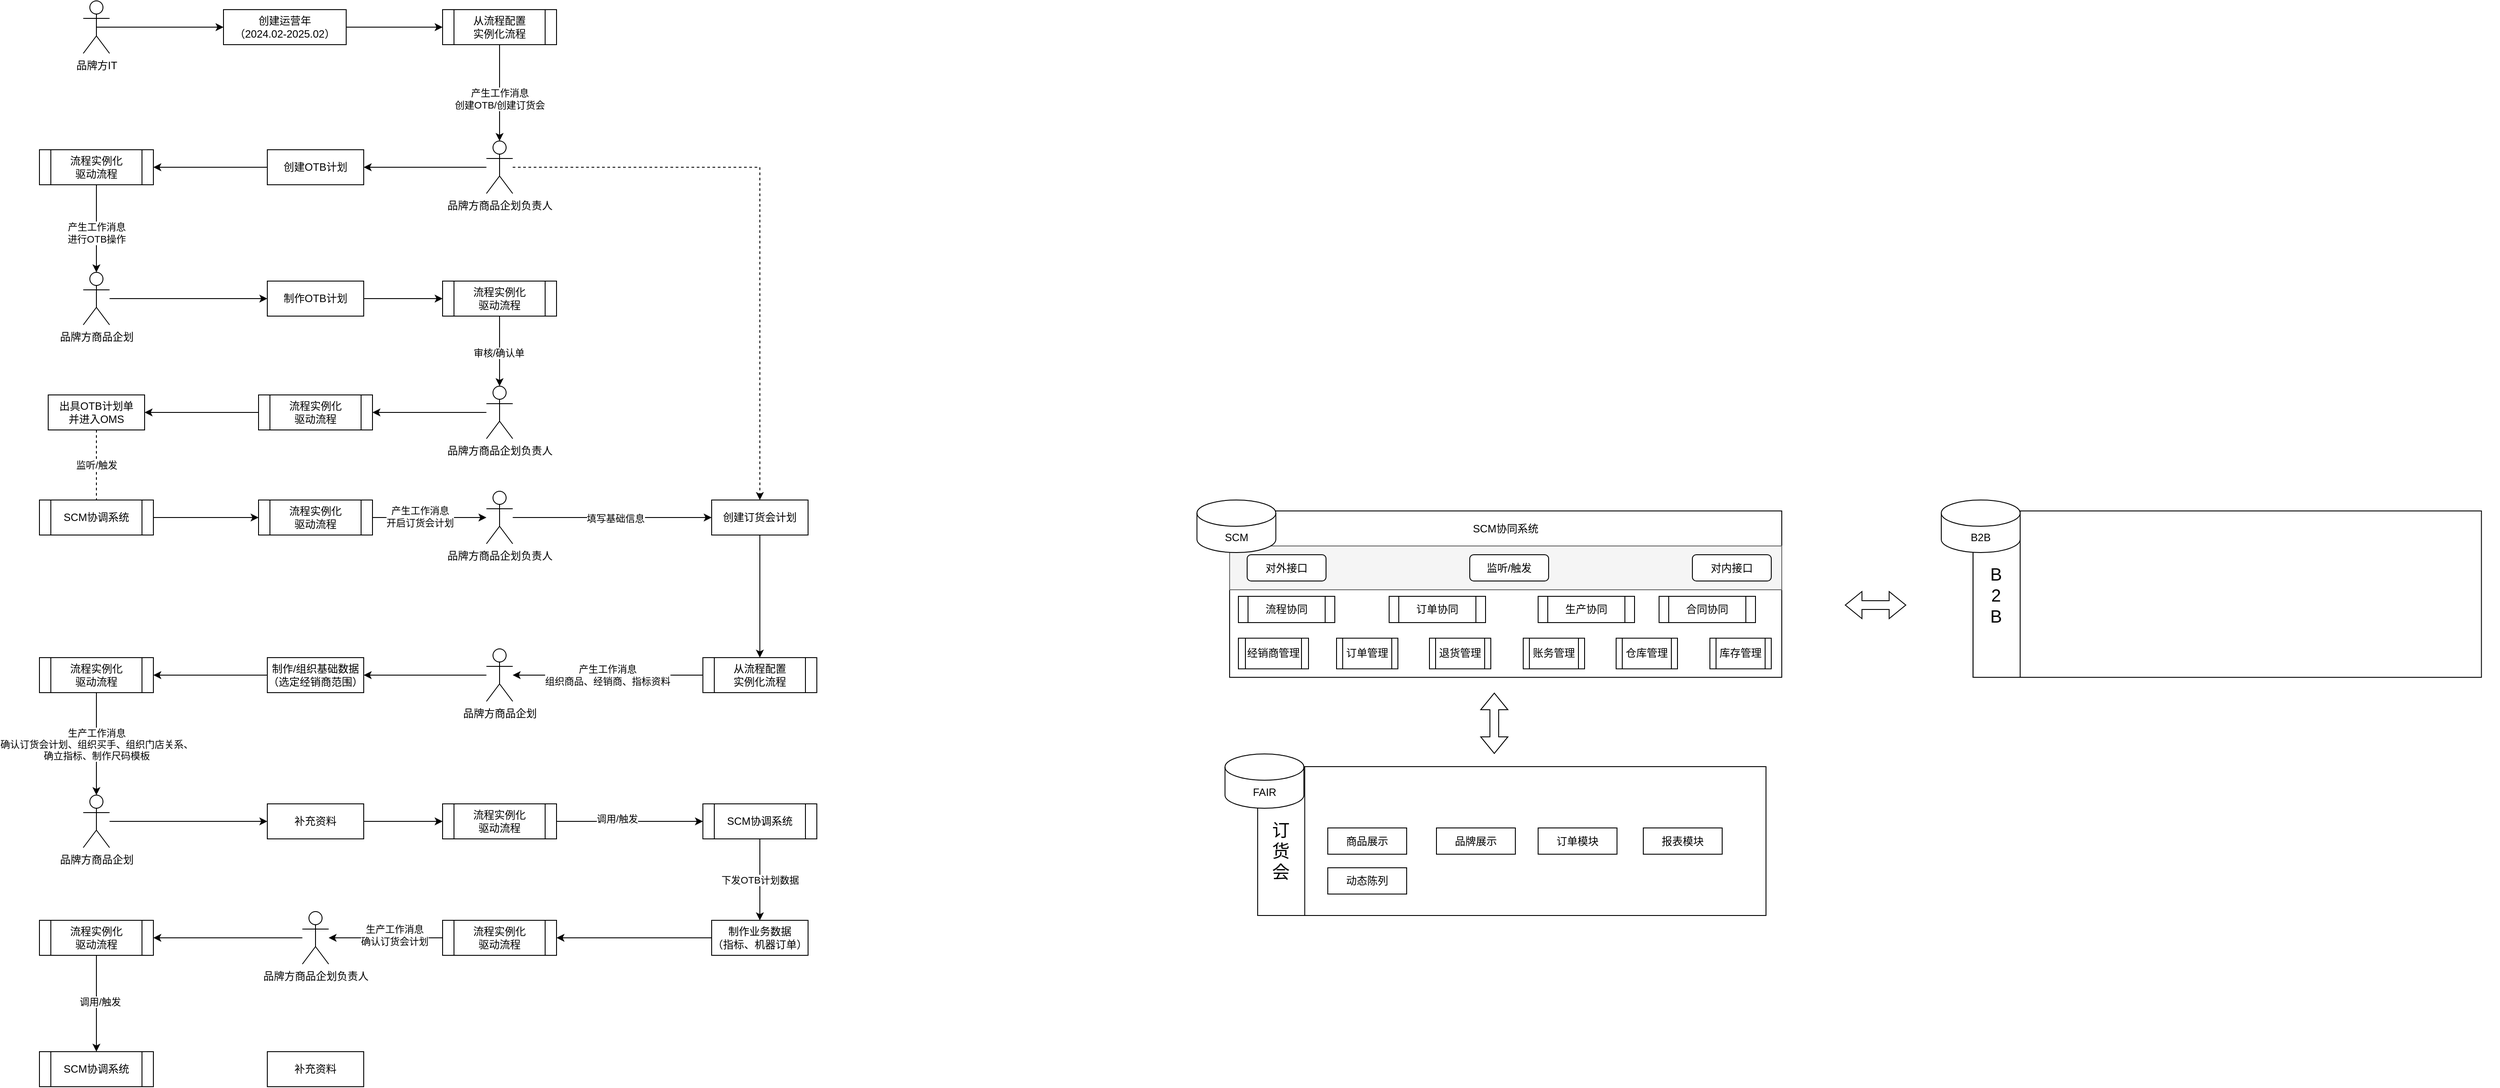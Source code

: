 <mxfile version="21.4.0" type="github">
  <diagram id="C5RBs43oDa-KdzZeNtuy" name="Page-1">
    <mxGraphModel dx="1434" dy="773" grid="1" gridSize="10" guides="1" tooltips="1" connect="1" arrows="1" fold="1" page="1" pageScale="1" pageWidth="827" pageHeight="1169" math="0" shadow="0">
      <root>
        <mxCell id="WIyWlLk6GJQsqaUBKTNV-0" />
        <mxCell id="WIyWlLk6GJQsqaUBKTNV-1" parent="WIyWlLk6GJQsqaUBKTNV-0" />
        <mxCell id="kj9RH1DjGObXgaocPHAw-4" style="edgeStyle=orthogonalEdgeStyle;rounded=0;orthogonalLoop=1;jettySize=auto;html=1;exitX=0.5;exitY=0.5;exitDx=0;exitDy=0;exitPerimeter=0;" parent="WIyWlLk6GJQsqaUBKTNV-1" source="kj9RH1DjGObXgaocPHAw-0" target="kj9RH1DjGObXgaocPHAw-5" edge="1">
          <mxGeometry relative="1" as="geometry">
            <mxPoint x="300" y="150" as="targetPoint" />
          </mxGeometry>
        </mxCell>
        <mxCell id="kj9RH1DjGObXgaocPHAw-0" value="品牌方IT" style="shape=umlActor;verticalLabelPosition=bottom;verticalAlign=top;html=1;outlineConnect=0;" parent="WIyWlLk6GJQsqaUBKTNV-1" vertex="1">
          <mxGeometry x="110" y="120" width="30" height="60" as="geometry" />
        </mxCell>
        <mxCell id="kj9RH1DjGObXgaocPHAw-18" style="edgeStyle=orthogonalEdgeStyle;rounded=0;orthogonalLoop=1;jettySize=auto;html=1;" parent="WIyWlLk6GJQsqaUBKTNV-1" source="kj9RH1DjGObXgaocPHAw-1" target="kj9RH1DjGObXgaocPHAw-17" edge="1">
          <mxGeometry relative="1" as="geometry" />
        </mxCell>
        <mxCell id="kj9RH1DjGObXgaocPHAw-1" value="创建OTB计划" style="whiteSpace=wrap;html=1;verticalAlign=middle;align=center;" parent="WIyWlLk6GJQsqaUBKTNV-1" vertex="1">
          <mxGeometry x="320" y="290" width="110" height="40" as="geometry" />
        </mxCell>
        <mxCell id="kj9RH1DjGObXgaocPHAw-14" style="edgeStyle=orthogonalEdgeStyle;rounded=0;orthogonalLoop=1;jettySize=auto;html=1;" parent="WIyWlLk6GJQsqaUBKTNV-1" source="kj9RH1DjGObXgaocPHAw-3" target="kj9RH1DjGObXgaocPHAw-1" edge="1">
          <mxGeometry relative="1" as="geometry" />
        </mxCell>
        <mxCell id="kj9RH1DjGObXgaocPHAw-15" style="edgeStyle=orthogonalEdgeStyle;rounded=0;orthogonalLoop=1;jettySize=auto;html=1;entryX=0.5;entryY=0;entryDx=0;entryDy=0;dashed=1;" parent="WIyWlLk6GJQsqaUBKTNV-1" source="kj9RH1DjGObXgaocPHAw-3" target="kj9RH1DjGObXgaocPHAw-16" edge="1">
          <mxGeometry relative="1" as="geometry">
            <mxPoint x="585" y="420" as="targetPoint" />
          </mxGeometry>
        </mxCell>
        <mxCell id="kj9RH1DjGObXgaocPHAw-3" value="品牌方商品企划负责人" style="shape=umlActor;verticalLabelPosition=bottom;verticalAlign=top;html=1;outlineConnect=0;" parent="WIyWlLk6GJQsqaUBKTNV-1" vertex="1">
          <mxGeometry x="570" y="280" width="30" height="60" as="geometry" />
        </mxCell>
        <mxCell id="kj9RH1DjGObXgaocPHAw-8" style="edgeStyle=orthogonalEdgeStyle;rounded=0;orthogonalLoop=1;jettySize=auto;html=1;exitX=1;exitY=0.5;exitDx=0;exitDy=0;" parent="WIyWlLk6GJQsqaUBKTNV-1" source="kj9RH1DjGObXgaocPHAw-5" target="kj9RH1DjGObXgaocPHAw-7" edge="1">
          <mxGeometry relative="1" as="geometry" />
        </mxCell>
        <mxCell id="kj9RH1DjGObXgaocPHAw-5" value="创建运营年&lt;br&gt;（2024.02-2025.02）" style="whiteSpace=wrap;html=1;verticalAlign=middle;align=center;" parent="WIyWlLk6GJQsqaUBKTNV-1" vertex="1">
          <mxGeometry x="270" y="130" width="140" height="40" as="geometry" />
        </mxCell>
        <mxCell id="kj9RH1DjGObXgaocPHAw-9" style="edgeStyle=orthogonalEdgeStyle;rounded=0;orthogonalLoop=1;jettySize=auto;html=1;exitX=0.5;exitY=1;exitDx=0;exitDy=0;" parent="WIyWlLk6GJQsqaUBKTNV-1" source="kj9RH1DjGObXgaocPHAw-7" target="kj9RH1DjGObXgaocPHAw-3" edge="1">
          <mxGeometry relative="1" as="geometry">
            <mxPoint x="585" y="300" as="targetPoint" />
          </mxGeometry>
        </mxCell>
        <mxCell id="kj9RH1DjGObXgaocPHAw-13" value="产生工作消息&lt;br&gt;创建OTB/创建订货会" style="edgeLabel;html=1;align=center;verticalAlign=middle;resizable=0;points=[];" parent="kj9RH1DjGObXgaocPHAw-9" vertex="1" connectable="0">
          <mxGeometry x="0.127" relative="1" as="geometry">
            <mxPoint as="offset" />
          </mxGeometry>
        </mxCell>
        <mxCell id="kj9RH1DjGObXgaocPHAw-7" value="从流程配置&lt;br&gt;实例化流程" style="shape=process;whiteSpace=wrap;html=1;backgroundOutline=1;" parent="WIyWlLk6GJQsqaUBKTNV-1" vertex="1">
          <mxGeometry x="520" y="130" width="130" height="40" as="geometry" />
        </mxCell>
        <mxCell id="kj9RH1DjGObXgaocPHAw-53" style="edgeStyle=orthogonalEdgeStyle;rounded=0;orthogonalLoop=1;jettySize=auto;html=1;" parent="WIyWlLk6GJQsqaUBKTNV-1" source="kj9RH1DjGObXgaocPHAw-16" target="kj9RH1DjGObXgaocPHAw-52" edge="1">
          <mxGeometry relative="1" as="geometry" />
        </mxCell>
        <mxCell id="kj9RH1DjGObXgaocPHAw-16" value="创建订货会计划" style="whiteSpace=wrap;html=1;verticalAlign=middle;align=center;" parent="WIyWlLk6GJQsqaUBKTNV-1" vertex="1">
          <mxGeometry x="827" y="690" width="110" height="40" as="geometry" />
        </mxCell>
        <mxCell id="kj9RH1DjGObXgaocPHAw-20" style="edgeStyle=orthogonalEdgeStyle;rounded=0;orthogonalLoop=1;jettySize=auto;html=1;exitX=0.5;exitY=1;exitDx=0;exitDy=0;" parent="WIyWlLk6GJQsqaUBKTNV-1" source="kj9RH1DjGObXgaocPHAw-17" target="kj9RH1DjGObXgaocPHAw-19" edge="1">
          <mxGeometry relative="1" as="geometry" />
        </mxCell>
        <mxCell id="kj9RH1DjGObXgaocPHAw-21" value="产生工作消息&lt;br style=&quot;border-color: var(--border-color);&quot;&gt;进行OTB操作" style="edgeLabel;html=1;align=center;verticalAlign=middle;resizable=0;points=[];" parent="kj9RH1DjGObXgaocPHAw-20" vertex="1" connectable="0">
          <mxGeometry x="-0.111" y="-2" relative="1" as="geometry">
            <mxPoint x="2" y="10" as="offset" />
          </mxGeometry>
        </mxCell>
        <mxCell id="kj9RH1DjGObXgaocPHAw-17" value="流程实例化&lt;br&gt;驱动流程" style="shape=process;whiteSpace=wrap;html=1;backgroundOutline=1;" parent="WIyWlLk6GJQsqaUBKTNV-1" vertex="1">
          <mxGeometry x="60" y="290" width="130" height="40" as="geometry" />
        </mxCell>
        <mxCell id="kj9RH1DjGObXgaocPHAw-24" style="edgeStyle=orthogonalEdgeStyle;rounded=0;orthogonalLoop=1;jettySize=auto;html=1;" parent="WIyWlLk6GJQsqaUBKTNV-1" source="kj9RH1DjGObXgaocPHAw-19" target="kj9RH1DjGObXgaocPHAw-22" edge="1">
          <mxGeometry relative="1" as="geometry" />
        </mxCell>
        <mxCell id="kj9RH1DjGObXgaocPHAw-19" value="品牌方商品企划" style="shape=umlActor;verticalLabelPosition=bottom;verticalAlign=top;html=1;outlineConnect=0;" parent="WIyWlLk6GJQsqaUBKTNV-1" vertex="1">
          <mxGeometry x="110" y="430" width="30" height="60" as="geometry" />
        </mxCell>
        <mxCell id="kj9RH1DjGObXgaocPHAw-26" style="edgeStyle=orthogonalEdgeStyle;rounded=0;orthogonalLoop=1;jettySize=auto;html=1;" parent="WIyWlLk6GJQsqaUBKTNV-1" source="kj9RH1DjGObXgaocPHAw-22" target="kj9RH1DjGObXgaocPHAw-25" edge="1">
          <mxGeometry relative="1" as="geometry" />
        </mxCell>
        <mxCell id="kj9RH1DjGObXgaocPHAw-22" value="制作OTB计划" style="whiteSpace=wrap;html=1;verticalAlign=middle;align=center;" parent="WIyWlLk6GJQsqaUBKTNV-1" vertex="1">
          <mxGeometry x="320" y="440" width="110" height="40" as="geometry" />
        </mxCell>
        <mxCell id="kj9RH1DjGObXgaocPHAw-28" style="edgeStyle=orthogonalEdgeStyle;rounded=0;orthogonalLoop=1;jettySize=auto;html=1;entryX=0.5;entryY=0;entryDx=0;entryDy=0;entryPerimeter=0;" parent="WIyWlLk6GJQsqaUBKTNV-1" source="kj9RH1DjGObXgaocPHAw-25" target="kj9RH1DjGObXgaocPHAw-27" edge="1">
          <mxGeometry relative="1" as="geometry" />
        </mxCell>
        <mxCell id="kj9RH1DjGObXgaocPHAw-30" value="审核/确认单" style="edgeLabel;html=1;align=center;verticalAlign=middle;resizable=0;points=[];" parent="kj9RH1DjGObXgaocPHAw-28" vertex="1" connectable="0">
          <mxGeometry x="0.05" y="-1" relative="1" as="geometry">
            <mxPoint as="offset" />
          </mxGeometry>
        </mxCell>
        <mxCell id="kj9RH1DjGObXgaocPHAw-25" value="流程实例化&lt;br&gt;驱动流程" style="shape=process;whiteSpace=wrap;html=1;backgroundOutline=1;" parent="WIyWlLk6GJQsqaUBKTNV-1" vertex="1">
          <mxGeometry x="520" y="440" width="130" height="40" as="geometry" />
        </mxCell>
        <mxCell id="kj9RH1DjGObXgaocPHAw-32" style="edgeStyle=orthogonalEdgeStyle;rounded=0;orthogonalLoop=1;jettySize=auto;html=1;" parent="WIyWlLk6GJQsqaUBKTNV-1" source="kj9RH1DjGObXgaocPHAw-27" target="kj9RH1DjGObXgaocPHAw-31" edge="1">
          <mxGeometry relative="1" as="geometry" />
        </mxCell>
        <mxCell id="kj9RH1DjGObXgaocPHAw-27" value="品牌方商品企划负责人" style="shape=umlActor;verticalLabelPosition=bottom;verticalAlign=top;html=1;outlineConnect=0;" parent="WIyWlLk6GJQsqaUBKTNV-1" vertex="1">
          <mxGeometry x="570" y="560" width="30" height="60" as="geometry" />
        </mxCell>
        <mxCell id="kj9RH1DjGObXgaocPHAw-34" style="edgeStyle=orthogonalEdgeStyle;rounded=0;orthogonalLoop=1;jettySize=auto;html=1;" parent="WIyWlLk6GJQsqaUBKTNV-1" source="kj9RH1DjGObXgaocPHAw-31" target="kj9RH1DjGObXgaocPHAw-33" edge="1">
          <mxGeometry relative="1" as="geometry" />
        </mxCell>
        <mxCell id="kj9RH1DjGObXgaocPHAw-31" value="流程实例化&lt;br&gt;驱动流程" style="shape=process;whiteSpace=wrap;html=1;backgroundOutline=1;" parent="WIyWlLk6GJQsqaUBKTNV-1" vertex="1">
          <mxGeometry x="310" y="570" width="130" height="40" as="geometry" />
        </mxCell>
        <mxCell id="kj9RH1DjGObXgaocPHAw-36" style="edgeStyle=orthogonalEdgeStyle;rounded=0;orthogonalLoop=1;jettySize=auto;html=1;exitX=0.5;exitY=1;exitDx=0;exitDy=0;entryX=0.5;entryY=0;entryDx=0;entryDy=0;dashed=1;endArrow=none;endFill=0;" parent="WIyWlLk6GJQsqaUBKTNV-1" source="kj9RH1DjGObXgaocPHAw-33" target="kj9RH1DjGObXgaocPHAw-35" edge="1">
          <mxGeometry relative="1" as="geometry" />
        </mxCell>
        <mxCell id="kj9RH1DjGObXgaocPHAw-37" value="监听/触发" style="edgeLabel;html=1;align=center;verticalAlign=middle;resizable=0;points=[];" parent="kj9RH1DjGObXgaocPHAw-36" vertex="1" connectable="0">
          <mxGeometry x="-0.225" y="1" relative="1" as="geometry">
            <mxPoint x="-1" y="9" as="offset" />
          </mxGeometry>
        </mxCell>
        <mxCell id="kj9RH1DjGObXgaocPHAw-33" value="出具OTB计划单&lt;br&gt;并进入OMS" style="whiteSpace=wrap;html=1;verticalAlign=middle;align=center;" parent="WIyWlLk6GJQsqaUBKTNV-1" vertex="1">
          <mxGeometry x="70" y="570" width="110" height="40" as="geometry" />
        </mxCell>
        <mxCell id="kj9RH1DjGObXgaocPHAw-39" style="edgeStyle=orthogonalEdgeStyle;rounded=0;orthogonalLoop=1;jettySize=auto;html=1;exitX=1;exitY=0.5;exitDx=0;exitDy=0;" parent="WIyWlLk6GJQsqaUBKTNV-1" source="kj9RH1DjGObXgaocPHAw-35" target="kj9RH1DjGObXgaocPHAw-42" edge="1">
          <mxGeometry relative="1" as="geometry">
            <mxPoint x="340" y="710" as="targetPoint" />
          </mxGeometry>
        </mxCell>
        <mxCell id="kj9RH1DjGObXgaocPHAw-35" value="SCM协调系统" style="shape=process;whiteSpace=wrap;html=1;backgroundOutline=1;" parent="WIyWlLk6GJQsqaUBKTNV-1" vertex="1">
          <mxGeometry x="60" y="690" width="130" height="40" as="geometry" />
        </mxCell>
        <mxCell id="kj9RH1DjGObXgaocPHAw-47" style="edgeStyle=orthogonalEdgeStyle;rounded=0;orthogonalLoop=1;jettySize=auto;html=1;exitX=1;exitY=0.5;exitDx=0;exitDy=0;" parent="WIyWlLk6GJQsqaUBKTNV-1" source="kj9RH1DjGObXgaocPHAw-42" target="kj9RH1DjGObXgaocPHAw-46" edge="1">
          <mxGeometry relative="1" as="geometry" />
        </mxCell>
        <mxCell id="kj9RH1DjGObXgaocPHAw-49" value="产生工作消息&lt;br&gt;开启订货会计划" style="edgeLabel;html=1;align=center;verticalAlign=middle;resizable=0;points=[];" parent="kj9RH1DjGObXgaocPHAw-47" vertex="1" connectable="0">
          <mxGeometry x="-0.18" y="1" relative="1" as="geometry">
            <mxPoint as="offset" />
          </mxGeometry>
        </mxCell>
        <mxCell id="kj9RH1DjGObXgaocPHAw-42" value="流程实例化&lt;br&gt;驱动流程" style="shape=process;whiteSpace=wrap;html=1;backgroundOutline=1;" parent="WIyWlLk6GJQsqaUBKTNV-1" vertex="1">
          <mxGeometry x="310" y="690" width="130" height="40" as="geometry" />
        </mxCell>
        <mxCell id="kj9RH1DjGObXgaocPHAw-81" style="edgeStyle=orthogonalEdgeStyle;rounded=0;orthogonalLoop=1;jettySize=auto;html=1;exitX=0;exitY=0.5;exitDx=0;exitDy=0;" parent="WIyWlLk6GJQsqaUBKTNV-1" source="kj9RH1DjGObXgaocPHAw-44" target="kj9RH1DjGObXgaocPHAw-80" edge="1">
          <mxGeometry relative="1" as="geometry" />
        </mxCell>
        <mxCell id="kj9RH1DjGObXgaocPHAw-44" value="制作业务数据&lt;br&gt;（指标、机器订单）" style="whiteSpace=wrap;html=1;verticalAlign=middle;align=center;" parent="WIyWlLk6GJQsqaUBKTNV-1" vertex="1">
          <mxGeometry x="827" y="1170" width="110" height="40" as="geometry" />
        </mxCell>
        <mxCell id="kj9RH1DjGObXgaocPHAw-50" style="edgeStyle=orthogonalEdgeStyle;rounded=0;orthogonalLoop=1;jettySize=auto;html=1;" parent="WIyWlLk6GJQsqaUBKTNV-1" source="kj9RH1DjGObXgaocPHAw-46" target="kj9RH1DjGObXgaocPHAw-16" edge="1">
          <mxGeometry relative="1" as="geometry" />
        </mxCell>
        <mxCell id="kj9RH1DjGObXgaocPHAw-64" value="填写基础信息" style="edgeLabel;html=1;align=center;verticalAlign=middle;resizable=0;points=[];" parent="kj9RH1DjGObXgaocPHAw-50" vertex="1" connectable="0">
          <mxGeometry x="0.031" y="-1" relative="1" as="geometry">
            <mxPoint as="offset" />
          </mxGeometry>
        </mxCell>
        <mxCell id="kj9RH1DjGObXgaocPHAw-46" value="品牌方商品企划负责人" style="shape=umlActor;verticalLabelPosition=bottom;verticalAlign=top;html=1;outlineConnect=0;" parent="WIyWlLk6GJQsqaUBKTNV-1" vertex="1">
          <mxGeometry x="570" y="680" width="30" height="60" as="geometry" />
        </mxCell>
        <mxCell id="kj9RH1DjGObXgaocPHAw-61" style="edgeStyle=orthogonalEdgeStyle;rounded=0;orthogonalLoop=1;jettySize=auto;html=1;entryX=1;entryY=0.5;entryDx=0;entryDy=0;" parent="WIyWlLk6GJQsqaUBKTNV-1" source="kj9RH1DjGObXgaocPHAw-51" target="kj9RH1DjGObXgaocPHAw-62" edge="1">
          <mxGeometry relative="1" as="geometry">
            <mxPoint x="460" y="890" as="targetPoint" />
          </mxGeometry>
        </mxCell>
        <mxCell id="kj9RH1DjGObXgaocPHAw-51" value="品牌方商品企划" style="shape=umlActor;verticalLabelPosition=bottom;verticalAlign=top;html=1;outlineConnect=0;" parent="WIyWlLk6GJQsqaUBKTNV-1" vertex="1">
          <mxGeometry x="570" y="860" width="30" height="60" as="geometry" />
        </mxCell>
        <mxCell id="kj9RH1DjGObXgaocPHAw-54" value="产生工作消息&lt;br&gt;组织商品、经销商、指标资料" style="edgeStyle=orthogonalEdgeStyle;rounded=0;orthogonalLoop=1;jettySize=auto;html=1;" parent="WIyWlLk6GJQsqaUBKTNV-1" source="kj9RH1DjGObXgaocPHAw-52" target="kj9RH1DjGObXgaocPHAw-51" edge="1">
          <mxGeometry x="0.005" relative="1" as="geometry">
            <mxPoint as="offset" />
          </mxGeometry>
        </mxCell>
        <mxCell id="kj9RH1DjGObXgaocPHAw-52" value="从流程配置&lt;br style=&quot;border-color: var(--border-color);&quot;&gt;实例化流程" style="shape=process;whiteSpace=wrap;html=1;backgroundOutline=1;" parent="WIyWlLk6GJQsqaUBKTNV-1" vertex="1">
          <mxGeometry x="817" y="870" width="130" height="40" as="geometry" />
        </mxCell>
        <mxCell id="kj9RH1DjGObXgaocPHAw-60" value="下发OTB计划数据" style="edgeStyle=orthogonalEdgeStyle;rounded=0;orthogonalLoop=1;jettySize=auto;html=1;" parent="WIyWlLk6GJQsqaUBKTNV-1" source="kj9RH1DjGObXgaocPHAw-58" target="kj9RH1DjGObXgaocPHAw-44" edge="1">
          <mxGeometry relative="1" as="geometry" />
        </mxCell>
        <mxCell id="kj9RH1DjGObXgaocPHAw-58" value="SCM协调系统" style="shape=process;whiteSpace=wrap;html=1;backgroundOutline=1;" parent="WIyWlLk6GJQsqaUBKTNV-1" vertex="1">
          <mxGeometry x="817" y="1037" width="130" height="40" as="geometry" />
        </mxCell>
        <mxCell id="kj9RH1DjGObXgaocPHAw-67" style="edgeStyle=orthogonalEdgeStyle;rounded=0;orthogonalLoop=1;jettySize=auto;html=1;" parent="WIyWlLk6GJQsqaUBKTNV-1" source="kj9RH1DjGObXgaocPHAw-62" target="kj9RH1DjGObXgaocPHAw-66" edge="1">
          <mxGeometry relative="1" as="geometry" />
        </mxCell>
        <mxCell id="kj9RH1DjGObXgaocPHAw-62" value="制作/组织基础数据&lt;br&gt;（选定经销商范围）" style="whiteSpace=wrap;html=1;verticalAlign=middle;align=center;" parent="WIyWlLk6GJQsqaUBKTNV-1" vertex="1">
          <mxGeometry x="320" y="870" width="110" height="40" as="geometry" />
        </mxCell>
        <mxCell id="kj9RH1DjGObXgaocPHAw-70" value="生产工作消息&lt;br&gt;确认订货会计划、组织买手、组织门店关系、&lt;br&gt;确立指标、制作尺码模板" style="edgeStyle=orthogonalEdgeStyle;rounded=0;orthogonalLoop=1;jettySize=auto;html=1;" parent="WIyWlLk6GJQsqaUBKTNV-1" source="kj9RH1DjGObXgaocPHAw-66" target="kj9RH1DjGObXgaocPHAw-69" edge="1">
          <mxGeometry relative="1" as="geometry">
            <mxPoint as="offset" />
          </mxGeometry>
        </mxCell>
        <mxCell id="kj9RH1DjGObXgaocPHAw-66" value="流程实例化&lt;br&gt;驱动流程" style="shape=process;whiteSpace=wrap;html=1;backgroundOutline=1;" parent="WIyWlLk6GJQsqaUBKTNV-1" vertex="1">
          <mxGeometry x="60" y="870" width="130" height="40" as="geometry" />
        </mxCell>
        <mxCell id="kj9RH1DjGObXgaocPHAw-73" style="edgeStyle=orthogonalEdgeStyle;rounded=0;orthogonalLoop=1;jettySize=auto;html=1;" parent="WIyWlLk6GJQsqaUBKTNV-1" source="kj9RH1DjGObXgaocPHAw-69" target="kj9RH1DjGObXgaocPHAw-72" edge="1">
          <mxGeometry relative="1" as="geometry" />
        </mxCell>
        <mxCell id="kj9RH1DjGObXgaocPHAw-69" value="品牌方商品企划" style="shape=umlActor;verticalLabelPosition=bottom;verticalAlign=top;html=1;outlineConnect=0;" parent="WIyWlLk6GJQsqaUBKTNV-1" vertex="1">
          <mxGeometry x="110" y="1027" width="30" height="60" as="geometry" />
        </mxCell>
        <mxCell id="kj9RH1DjGObXgaocPHAw-75" style="edgeStyle=orthogonalEdgeStyle;rounded=0;orthogonalLoop=1;jettySize=auto;html=1;" parent="WIyWlLk6GJQsqaUBKTNV-1" source="kj9RH1DjGObXgaocPHAw-72" target="kj9RH1DjGObXgaocPHAw-74" edge="1">
          <mxGeometry relative="1" as="geometry" />
        </mxCell>
        <mxCell id="kj9RH1DjGObXgaocPHAw-72" value="补充资料" style="whiteSpace=wrap;html=1;verticalAlign=middle;align=center;" parent="WIyWlLk6GJQsqaUBKTNV-1" vertex="1">
          <mxGeometry x="320" y="1037" width="110" height="40" as="geometry" />
        </mxCell>
        <mxCell id="kj9RH1DjGObXgaocPHAw-78" style="edgeStyle=orthogonalEdgeStyle;rounded=0;orthogonalLoop=1;jettySize=auto;html=1;exitX=1;exitY=0.5;exitDx=0;exitDy=0;" parent="WIyWlLk6GJQsqaUBKTNV-1" source="kj9RH1DjGObXgaocPHAw-74" target="kj9RH1DjGObXgaocPHAw-58" edge="1">
          <mxGeometry relative="1" as="geometry" />
        </mxCell>
        <mxCell id="kj9RH1DjGObXgaocPHAw-79" value="调用/触发" style="edgeLabel;html=1;align=center;verticalAlign=middle;resizable=0;points=[];" parent="kj9RH1DjGObXgaocPHAw-78" vertex="1" connectable="0">
          <mxGeometry x="-0.174" y="3" relative="1" as="geometry">
            <mxPoint as="offset" />
          </mxGeometry>
        </mxCell>
        <mxCell id="kj9RH1DjGObXgaocPHAw-74" value="流程实例化&lt;br&gt;驱动流程" style="shape=process;whiteSpace=wrap;html=1;backgroundOutline=1;" parent="WIyWlLk6GJQsqaUBKTNV-1" vertex="1">
          <mxGeometry x="520" y="1037" width="130" height="40" as="geometry" />
        </mxCell>
        <mxCell id="kj9RH1DjGObXgaocPHAw-83" style="edgeStyle=orthogonalEdgeStyle;rounded=0;orthogonalLoop=1;jettySize=auto;html=1;exitX=0;exitY=0.5;exitDx=0;exitDy=0;" parent="WIyWlLk6GJQsqaUBKTNV-1" source="kj9RH1DjGObXgaocPHAw-80" target="kj9RH1DjGObXgaocPHAw-82" edge="1">
          <mxGeometry relative="1" as="geometry">
            <mxPoint x="380" y="1190" as="targetPoint" />
          </mxGeometry>
        </mxCell>
        <mxCell id="kj9RH1DjGObXgaocPHAw-84" value="生产工作消息&lt;br&gt;确认订货会计划" style="edgeLabel;html=1;align=center;verticalAlign=middle;resizable=0;points=[];" parent="kj9RH1DjGObXgaocPHAw-83" vertex="1" connectable="0">
          <mxGeometry x="-0.145" y="-3" relative="1" as="geometry">
            <mxPoint as="offset" />
          </mxGeometry>
        </mxCell>
        <mxCell id="kj9RH1DjGObXgaocPHAw-80" value="流程实例化&lt;br&gt;驱动流程" style="shape=process;whiteSpace=wrap;html=1;backgroundOutline=1;" parent="WIyWlLk6GJQsqaUBKTNV-1" vertex="1">
          <mxGeometry x="520" y="1170" width="130" height="40" as="geometry" />
        </mxCell>
        <mxCell id="kj9RH1DjGObXgaocPHAw-91" style="edgeStyle=orthogonalEdgeStyle;rounded=0;orthogonalLoop=1;jettySize=auto;html=1;entryX=1;entryY=0.5;entryDx=0;entryDy=0;" parent="WIyWlLk6GJQsqaUBKTNV-1" source="kj9RH1DjGObXgaocPHAw-82" target="kj9RH1DjGObXgaocPHAw-92" edge="1">
          <mxGeometry relative="1" as="geometry">
            <mxPoint x="145.5" y="1190.5" as="targetPoint" />
          </mxGeometry>
        </mxCell>
        <mxCell id="kj9RH1DjGObXgaocPHAw-82" value="品牌方商品企划负责人" style="shape=umlActor;verticalLabelPosition=bottom;verticalAlign=top;html=1;outlineConnect=0;" parent="WIyWlLk6GJQsqaUBKTNV-1" vertex="1">
          <mxGeometry x="360" y="1160" width="30" height="60" as="geometry" />
        </mxCell>
        <mxCell id="kj9RH1DjGObXgaocPHAw-94" style="edgeStyle=orthogonalEdgeStyle;rounded=0;orthogonalLoop=1;jettySize=auto;html=1;exitX=0.5;exitY=1;exitDx=0;exitDy=0;entryX=0.5;entryY=0;entryDx=0;entryDy=0;" parent="WIyWlLk6GJQsqaUBKTNV-1" source="kj9RH1DjGObXgaocPHAw-92" target="kj9RH1DjGObXgaocPHAw-104" edge="1">
          <mxGeometry relative="1" as="geometry">
            <mxPoint x="125" y="1310" as="targetPoint" />
          </mxGeometry>
        </mxCell>
        <mxCell id="yosf_g3i7YL6h259Y9mJ-0" value="调用/触发" style="edgeLabel;html=1;align=center;verticalAlign=middle;resizable=0;points=[];" vertex="1" connectable="0" parent="kj9RH1DjGObXgaocPHAw-94">
          <mxGeometry x="-0.036" y="4" relative="1" as="geometry">
            <mxPoint as="offset" />
          </mxGeometry>
        </mxCell>
        <mxCell id="kj9RH1DjGObXgaocPHAw-92" value="流程实例化&lt;br&gt;驱动流程" style="shape=process;whiteSpace=wrap;html=1;backgroundOutline=1;" parent="WIyWlLk6GJQsqaUBKTNV-1" vertex="1">
          <mxGeometry x="60" y="1170" width="130" height="40" as="geometry" />
        </mxCell>
        <mxCell id="kj9RH1DjGObXgaocPHAw-104" value="SCM协调系统" style="shape=process;whiteSpace=wrap;html=1;backgroundOutline=1;" parent="WIyWlLk6GJQsqaUBKTNV-1" vertex="1">
          <mxGeometry x="60" y="1320" width="130" height="40" as="geometry" />
        </mxCell>
        <mxCell id="yosf_g3i7YL6h259Y9mJ-1" value="补充资料" style="whiteSpace=wrap;html=1;verticalAlign=middle;align=center;" vertex="1" parent="WIyWlLk6GJQsqaUBKTNV-1">
          <mxGeometry x="320" y="1320" width="110" height="40" as="geometry" />
        </mxCell>
        <mxCell id="yosf_g3i7YL6h259Y9mJ-31" value="" style="group" vertex="1" connectable="0" parent="WIyWlLk6GJQsqaUBKTNV-1">
          <mxGeometry x="1418" y="702.5" width="650" height="190" as="geometry" />
        </mxCell>
        <mxCell id="yosf_g3i7YL6h259Y9mJ-11" value="" style="rounded=0;whiteSpace=wrap;html=1;" vertex="1" parent="yosf_g3i7YL6h259Y9mJ-31">
          <mxGeometry width="630" height="190" as="geometry" />
        </mxCell>
        <mxCell id="yosf_g3i7YL6h259Y9mJ-12" value="SCM协同系统" style="rounded=0;whiteSpace=wrap;html=1;" vertex="1" parent="yosf_g3i7YL6h259Y9mJ-31">
          <mxGeometry width="630" height="40" as="geometry" />
        </mxCell>
        <mxCell id="yosf_g3i7YL6h259Y9mJ-28" value="对外接口" style="rounded=1;whiteSpace=wrap;html=1;" vertex="1" parent="yosf_g3i7YL6h259Y9mJ-31">
          <mxGeometry x="20" y="50.0" width="90" height="30" as="geometry" />
        </mxCell>
        <mxCell id="yosf_g3i7YL6h259Y9mJ-42" value="库存管理" style="shape=process;whiteSpace=wrap;html=1;backgroundOutline=1;" vertex="1" parent="yosf_g3i7YL6h259Y9mJ-31">
          <mxGeometry x="548" y="145.31" width="70" height="35" as="geometry" />
        </mxCell>
        <mxCell id="yosf_g3i7YL6h259Y9mJ-69" value="" style="rounded=0;whiteSpace=wrap;html=1;fillColor=#f5f5f5;strokeColor=#666666;fontColor=#333333;" vertex="1" parent="yosf_g3i7YL6h259Y9mJ-31">
          <mxGeometry y="40" width="630" height="50" as="geometry" />
        </mxCell>
        <mxCell id="yosf_g3i7YL6h259Y9mJ-3" value="SCM" style="shape=cylinder3;whiteSpace=wrap;html=1;boundedLbl=1;backgroundOutline=1;size=15;" vertex="1" parent="yosf_g3i7YL6h259Y9mJ-31">
          <mxGeometry x="-37.27" y="-12.5" width="90" height="60" as="geometry" />
        </mxCell>
        <mxCell id="yosf_g3i7YL6h259Y9mJ-29" value="对内接口" style="rounded=1;whiteSpace=wrap;html=1;" vertex="1" parent="yosf_g3i7YL6h259Y9mJ-31">
          <mxGeometry x="528" y="50.0" width="90" height="30" as="geometry" />
        </mxCell>
        <mxCell id="yosf_g3i7YL6h259Y9mJ-55" value="经销商管理" style="shape=process;whiteSpace=wrap;html=1;backgroundOutline=1;" vertex="1" parent="yosf_g3i7YL6h259Y9mJ-31">
          <mxGeometry x="10" y="145.31" width="80" height="35" as="geometry" />
        </mxCell>
        <mxCell id="yosf_g3i7YL6h259Y9mJ-66" value="订单管理" style="shape=process;whiteSpace=wrap;html=1;backgroundOutline=1;" vertex="1" parent="yosf_g3i7YL6h259Y9mJ-31">
          <mxGeometry x="122" y="145.31" width="70" height="35" as="geometry" />
        </mxCell>
        <mxCell id="yosf_g3i7YL6h259Y9mJ-68" value="账务管理" style="shape=process;whiteSpace=wrap;html=1;backgroundOutline=1;" vertex="1" parent="yosf_g3i7YL6h259Y9mJ-31">
          <mxGeometry x="335" y="145.31" width="70" height="35" as="geometry" />
        </mxCell>
        <mxCell id="yosf_g3i7YL6h259Y9mJ-70" value="对外接口" style="rounded=1;whiteSpace=wrap;html=1;" vertex="1" parent="yosf_g3i7YL6h259Y9mJ-31">
          <mxGeometry x="20" y="50" width="90" height="30" as="geometry" />
        </mxCell>
        <mxCell id="yosf_g3i7YL6h259Y9mJ-71" value="监听/触发" style="rounded=1;whiteSpace=wrap;html=1;" vertex="1" parent="yosf_g3i7YL6h259Y9mJ-31">
          <mxGeometry x="274" y="50" width="90" height="30" as="geometry" />
        </mxCell>
        <mxCell id="yosf_g3i7YL6h259Y9mJ-72" value="仓库管理" style="shape=process;whiteSpace=wrap;html=1;backgroundOutline=1;" vertex="1" parent="yosf_g3i7YL6h259Y9mJ-31">
          <mxGeometry x="441" y="145.31" width="70" height="35" as="geometry" />
        </mxCell>
        <mxCell id="yosf_g3i7YL6h259Y9mJ-75" value="退货管理" style="shape=process;whiteSpace=wrap;html=1;backgroundOutline=1;" vertex="1" parent="yosf_g3i7YL6h259Y9mJ-31">
          <mxGeometry x="228" y="145.31" width="70" height="35" as="geometry" />
        </mxCell>
        <mxCell id="yosf_g3i7YL6h259Y9mJ-78" value="流程协同" style="shape=process;whiteSpace=wrap;html=1;backgroundOutline=1;" vertex="1" parent="yosf_g3i7YL6h259Y9mJ-31">
          <mxGeometry x="10" y="97.5" width="110" height="30" as="geometry" />
        </mxCell>
        <mxCell id="yosf_g3i7YL6h259Y9mJ-79" value="合同协同" style="shape=process;whiteSpace=wrap;html=1;backgroundOutline=1;" vertex="1" parent="yosf_g3i7YL6h259Y9mJ-31">
          <mxGeometry x="490" y="97.5" width="110" height="30" as="geometry" />
        </mxCell>
        <mxCell id="yosf_g3i7YL6h259Y9mJ-80" value="订单协同" style="shape=process;whiteSpace=wrap;html=1;backgroundOutline=1;" vertex="1" parent="yosf_g3i7YL6h259Y9mJ-31">
          <mxGeometry x="182" y="97.5" width="110" height="30" as="geometry" />
        </mxCell>
        <mxCell id="yosf_g3i7YL6h259Y9mJ-81" value="生产协同" style="shape=process;whiteSpace=wrap;html=1;backgroundOutline=1;" vertex="1" parent="yosf_g3i7YL6h259Y9mJ-31">
          <mxGeometry x="352" y="97.5" width="110" height="30" as="geometry" />
        </mxCell>
        <mxCell id="yosf_g3i7YL6h259Y9mJ-33" value="" style="group" vertex="1" connectable="0" parent="WIyWlLk6GJQsqaUBKTNV-1">
          <mxGeometry x="1450" y="994.5" width="610" height="190" as="geometry" />
        </mxCell>
        <mxCell id="yosf_g3i7YL6h259Y9mJ-34" value="" style="rounded=0;whiteSpace=wrap;html=1;" vertex="1" parent="yosf_g3i7YL6h259Y9mJ-33">
          <mxGeometry width="580" height="170" as="geometry" />
        </mxCell>
        <mxCell id="yosf_g3i7YL6h259Y9mJ-35" value="" style="rounded=0;whiteSpace=wrap;html=1;" vertex="1" parent="yosf_g3i7YL6h259Y9mJ-33">
          <mxGeometry width="53.7" height="170" as="geometry" />
        </mxCell>
        <mxCell id="yosf_g3i7YL6h259Y9mJ-36" value="&lt;span style=&quot;font-size: 20px;&quot;&gt;订&lt;br&gt;货&lt;br&gt;会&lt;br&gt;&lt;/span&gt;" style="text;html=1;strokeColor=none;fillColor=none;align=center;verticalAlign=middle;whiteSpace=wrap;rounded=0;fontFamily=Helvetica;" vertex="1" parent="yosf_g3i7YL6h259Y9mJ-33">
          <mxGeometry y="47.5" width="52.727" height="95" as="geometry" />
        </mxCell>
        <mxCell id="yosf_g3i7YL6h259Y9mJ-4" value="FAIR" style="shape=cylinder3;whiteSpace=wrap;html=1;boundedLbl=1;backgroundOutline=1;size=15;" vertex="1" parent="yosf_g3i7YL6h259Y9mJ-33">
          <mxGeometry x="-37.27" y="-14.5" width="90" height="62" as="geometry" />
        </mxCell>
        <mxCell id="yosf_g3i7YL6h259Y9mJ-82" value="商品展示" style="rounded=0;whiteSpace=wrap;html=1;" vertex="1" parent="yosf_g3i7YL6h259Y9mJ-33">
          <mxGeometry x="80" y="70" width="90" height="30" as="geometry" />
        </mxCell>
        <mxCell id="yosf_g3i7YL6h259Y9mJ-83" value="品牌展示" style="rounded=0;whiteSpace=wrap;html=1;" vertex="1" parent="yosf_g3i7YL6h259Y9mJ-33">
          <mxGeometry x="204" y="70" width="90" height="30" as="geometry" />
        </mxCell>
        <mxCell id="yosf_g3i7YL6h259Y9mJ-84" value="订单模块" style="rounded=0;whiteSpace=wrap;html=1;" vertex="1" parent="yosf_g3i7YL6h259Y9mJ-33">
          <mxGeometry x="320" y="70" width="90" height="30" as="geometry" />
        </mxCell>
        <mxCell id="yosf_g3i7YL6h259Y9mJ-85" value="动态陈列" style="rounded=0;whiteSpace=wrap;html=1;" vertex="1" parent="yosf_g3i7YL6h259Y9mJ-33">
          <mxGeometry x="80" y="115.5" width="90" height="30" as="geometry" />
        </mxCell>
        <mxCell id="yosf_g3i7YL6h259Y9mJ-86" value="报表模块" style="rounded=0;whiteSpace=wrap;html=1;" vertex="1" parent="yosf_g3i7YL6h259Y9mJ-33">
          <mxGeometry x="440" y="70" width="90" height="30" as="geometry" />
        </mxCell>
        <mxCell id="yosf_g3i7YL6h259Y9mJ-43" value="" style="group" vertex="1" connectable="0" parent="WIyWlLk6GJQsqaUBKTNV-1">
          <mxGeometry x="2266.3" y="702.5" width="600" height="190" as="geometry" />
        </mxCell>
        <mxCell id="yosf_g3i7YL6h259Y9mJ-44" value="" style="rounded=0;whiteSpace=wrap;html=1;" vertex="1" parent="yosf_g3i7YL6h259Y9mJ-43">
          <mxGeometry width="580" height="190" as="geometry" />
        </mxCell>
        <mxCell id="yosf_g3i7YL6h259Y9mJ-45" value="" style="rounded=0;whiteSpace=wrap;html=1;" vertex="1" parent="yosf_g3i7YL6h259Y9mJ-43">
          <mxGeometry width="53.704" height="190" as="geometry" />
        </mxCell>
        <mxCell id="yosf_g3i7YL6h259Y9mJ-46" value="&lt;span style=&quot;font-size: 20px;&quot;&gt;B&lt;br&gt;2&lt;br&gt;B&lt;br&gt;&lt;/span&gt;" style="text;html=1;strokeColor=none;fillColor=none;align=center;verticalAlign=middle;whiteSpace=wrap;rounded=0;fontFamily=Helvetica;" vertex="1" parent="yosf_g3i7YL6h259Y9mJ-43">
          <mxGeometry y="47.5" width="52.727" height="95" as="geometry" />
        </mxCell>
        <mxCell id="yosf_g3i7YL6h259Y9mJ-47" value="B2B" style="shape=cylinder3;whiteSpace=wrap;html=1;boundedLbl=1;backgroundOutline=1;size=15;" vertex="1" parent="yosf_g3i7YL6h259Y9mJ-43">
          <mxGeometry x="-36.3" y="-12.5" width="90" height="60" as="geometry" />
        </mxCell>
        <mxCell id="yosf_g3i7YL6h259Y9mJ-88" value="" style="shape=flexArrow;endArrow=classic;startArrow=classic;html=1;rounded=0;" edge="1" parent="WIyWlLk6GJQsqaUBKTNV-1">
          <mxGeometry width="100" height="100" relative="1" as="geometry">
            <mxPoint x="2120" y="810" as="sourcePoint" />
            <mxPoint x="2190" y="810" as="targetPoint" />
          </mxGeometry>
        </mxCell>
        <mxCell id="yosf_g3i7YL6h259Y9mJ-89" value="" style="shape=flexArrow;endArrow=classic;startArrow=classic;html=1;rounded=0;" edge="1" parent="WIyWlLk6GJQsqaUBKTNV-1">
          <mxGeometry width="100" height="100" relative="1" as="geometry">
            <mxPoint x="1720" y="910" as="sourcePoint" />
            <mxPoint x="1720" y="980" as="targetPoint" />
          </mxGeometry>
        </mxCell>
      </root>
    </mxGraphModel>
  </diagram>
</mxfile>
